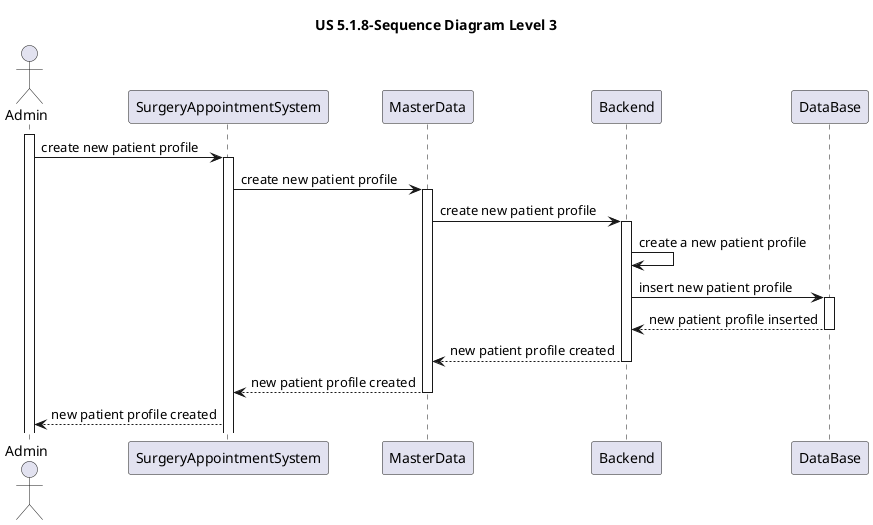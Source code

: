 @startuml

title US 5.1.8-Sequence Diagram Level 3

actor Admin
participant SurgeryAppointmentSystem
participant MasterData
participant Backend
participant DataBase

activate Admin

Admin -> SurgeryAppointmentSystem: create new patient profile

activate SurgeryAppointmentSystem

SurgeryAppointmentSystem -> MasterData: create new patient profile

activate MasterData

MasterData -> Backend: create new patient profile
activate Backend

Backend -> Backend: create a new patient profile

Backend -> DataBase: insert new patient profile
activate DataBase

DataBase --> Backend: new patient profile inserted
deactivate DataBase

Backend --> MasterData: new patient profile created

deactivate Backend

MasterData --> SurgeryAppointmentSystem: new patient profile created

deactivate MasterData

SurgeryAppointmentSystem --> Admin: new patient profile created

@enduml